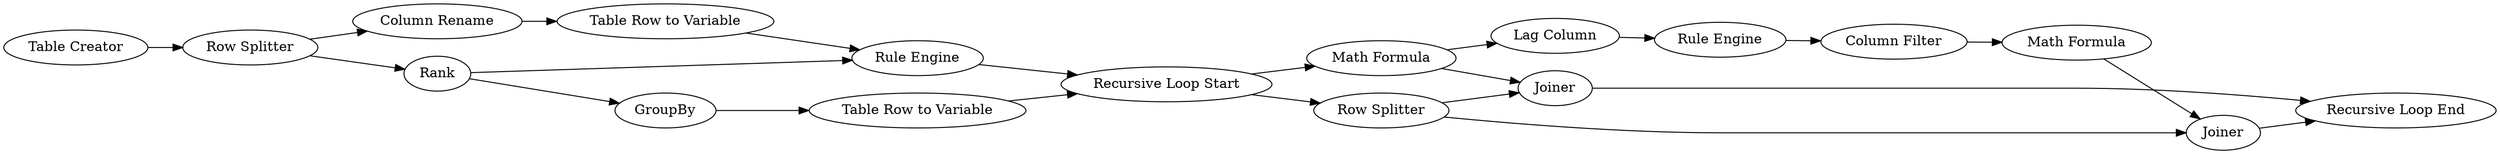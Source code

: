 digraph {
	2429 -> 2428
	4 -> 3
	2418 -> 2417
	3 -> 2426
	2427 -> 2414
	2 -> 8
	2 -> 4
	2417 -> 2432
	2426 -> 2431
	8 -> 2423
	1 -> 2
	2428 -> 2430
	2427 -> 2429
	2424 -> 2431
	32 -> 2417
	2431 -> 2427
	2423 -> 2424
	8 -> 2426
	2431 -> 32
	32 -> 2414
	2430 -> 2418
	2414 -> 2432
	2430 [label="Column Filter"]
	2423 [label=GroupBy]
	2424 [label="Table Row to Variable"]
	2427 [label="Math Formula"]
	1 [label="Table Creator"]
	2428 [label="Rule Engine"]
	4 [label="Column Rename"]
	2414 [label=Joiner]
	2432 [label="Recursive Loop End"]
	8 [label=Rank]
	2426 [label="Rule Engine"]
	2418 [label="Math Formula"]
	2417 [label=Joiner]
	2429 [label="Lag Column"]
	32 [label="Row Splitter"]
	3 [label="Table Row to Variable"]
	2 [label="Row Splitter"]
	2431 [label="Recursive Loop Start"]
	rankdir=LR
}
